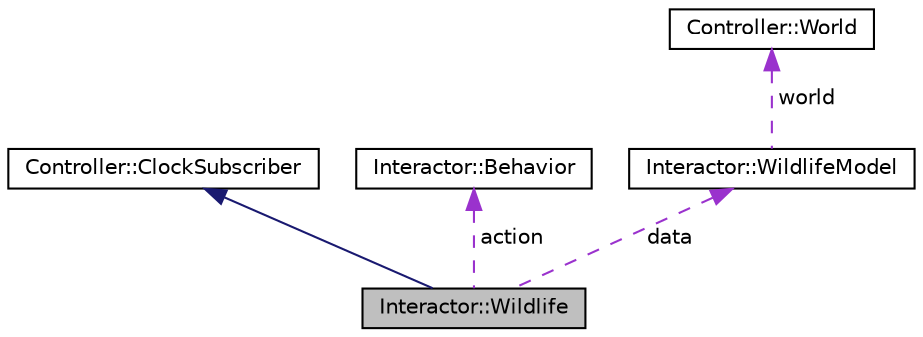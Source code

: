 digraph "Interactor::Wildlife"
{
 // LATEX_PDF_SIZE
  edge [fontname="Helvetica",fontsize="10",labelfontname="Helvetica",labelfontsize="10"];
  node [fontname="Helvetica",fontsize="10",shape=record];
  Node1 [label="Interactor::Wildlife",height=0.2,width=0.4,color="black", fillcolor="grey75", style="filled", fontcolor="black",tooltip="class Wildlife -"];
  Node2 -> Node1 [dir="back",color="midnightblue",fontsize="10",style="solid",fontname="Helvetica"];
  Node2 [label="Controller::ClockSubscriber",height=0.2,width=0.4,color="black", fillcolor="white", style="filled",URL="$classController_1_1ClockSubscriber.html",tooltip="class ClockSubscriber -"];
  Node3 -> Node1 [dir="back",color="darkorchid3",fontsize="10",style="dashed",label=" action" ,fontname="Helvetica"];
  Node3 [label="Interactor::Behavior",height=0.2,width=0.4,color="black", fillcolor="white", style="filled",URL="$classInteractor_1_1Behavior.html",tooltip="class Behavior -"];
  Node4 -> Node1 [dir="back",color="darkorchid3",fontsize="10",style="dashed",label=" data" ,fontname="Helvetica"];
  Node4 [label="Interactor::WildlifeModel",height=0.2,width=0.4,color="black", fillcolor="white", style="filled",URL="$classInteractor_1_1WildlifeModel.html",tooltip=" "];
  Node5 -> Node4 [dir="back",color="darkorchid3",fontsize="10",style="dashed",label=" world" ,fontname="Helvetica"];
  Node5 [label="Controller::World",height=0.2,width=0.4,color="black", fillcolor="white", style="filled",URL="$classController_1_1World.html",tooltip="class World -"];
}
